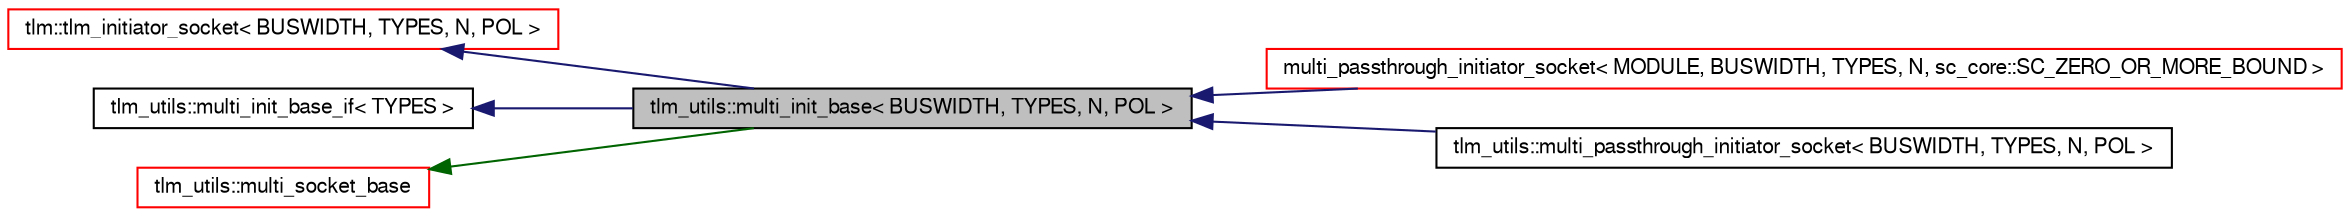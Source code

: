 digraph G
{
  edge [fontname="FreeSans",fontsize="10",labelfontname="FreeSans",labelfontsize="10"];
  node [fontname="FreeSans",fontsize="10",shape=record];
  rankdir=LR;
  Node1 [label="tlm_utils::multi_init_base\< BUSWIDTH, TYPES, N, POL \>",height=0.2,width=0.4,color="black", fillcolor="grey75", style="filled" fontcolor="black"];
  Node2 -> Node1 [dir=back,color="midnightblue",fontsize="10",style="solid",fontname="FreeSans"];
  Node2 [label="tlm::tlm_initiator_socket\< BUSWIDTH, TYPES, N, POL \>",height=0.2,width=0.4,color="red", fillcolor="white", style="filled",URL="$a00093.html"];
  Node3 -> Node1 [dir=back,color="midnightblue",fontsize="10",style="solid",fontname="FreeSans"];
  Node3 [label="tlm_utils::multi_init_base_if\< TYPES \>",height=0.2,width=0.4,color="black", fillcolor="white", style="filled",URL="$a00015.html"];
  Node4 -> Node1 [dir=back,color="darkgreen",fontsize="10",style="solid",fontname="FreeSans"];
  Node4 [label="tlm_utils::multi_socket_base",height=0.2,width=0.4,color="red", fillcolor="white", style="filled",URL="$a00020.html"];
  Node1 -> Node5 [dir=back,color="midnightblue",fontsize="10",style="solid",fontname="FreeSans"];
  Node5 [label="multi_passthrough_initiator_socket\< MODULE, BUSWIDTH, TYPES, N, sc_core::SC_ZERO_OR_MORE_BOUND \>",height=0.2,width=0.4,color="red", fillcolor="white", style="filled",URL="$a00016.html"];
  Node1 -> Node6 [dir=back,color="midnightblue",fontsize="10",style="solid",fontname="FreeSans"];
  Node6 [label="tlm_utils::multi_passthrough_initiator_socket\< BUSWIDTH, TYPES, N, POL \>",height=0.2,width=0.4,color="black", fillcolor="white", style="filled",URL="$a00016.html"];
}

